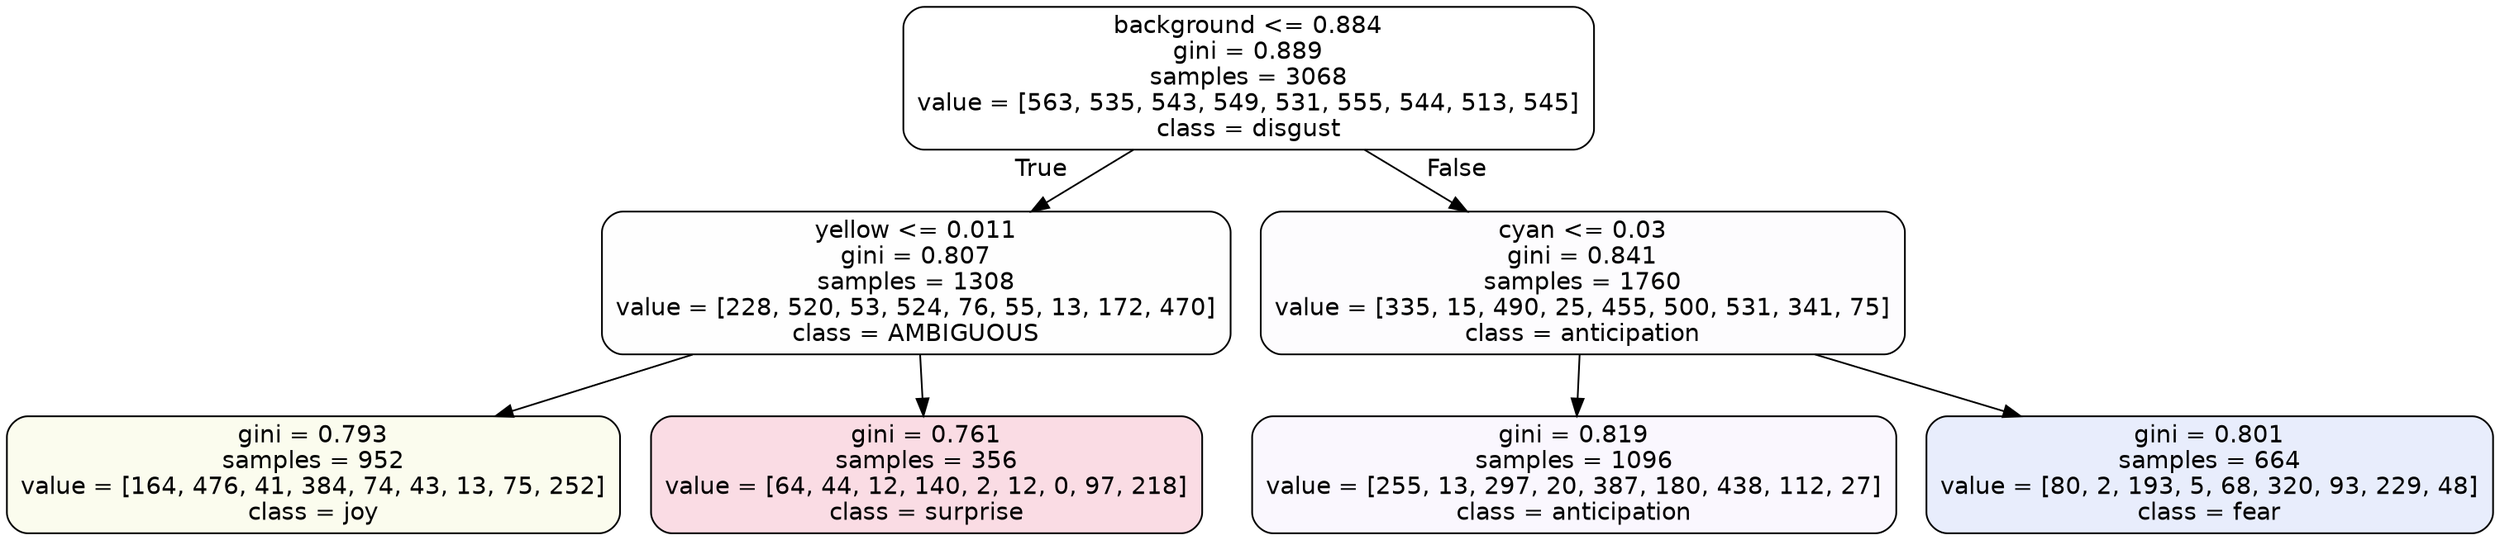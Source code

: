 digraph Tree {
node [shape=box, style="filled, rounded", color="black", fontname=helvetica] ;
edge [fontname=helvetica] ;
0 [label="background <= 0.884\ngini = 0.889\nsamples = 3068\nvalue = [563, 535, 543, 549, 531, 555, 544, 513, 545]\nclass = disgust", fillcolor="#e5813900"] ;
1 [label="yellow <= 0.011\ngini = 0.807\nsamples = 1308\nvalue = [228, 520, 53, 524, 76, 55, 13, 172, 470]\nclass = AMBIGUOUS", fillcolor="#39e58101"] ;
0 -> 1 [labeldistance=2.5, labelangle=45, headlabel="True"] ;
2 [label="gini = 0.793\nsamples = 952\nvalue = [164, 476, 41, 384, 74, 43, 13, 75, 252]\nclass = joy", fillcolor="#d7e53915"] ;
1 -> 2 ;
3 [label="gini = 0.761\nsamples = 356\nvalue = [64, 44, 12, 140, 2, 12, 0, 97, 218]\nclass = surprise", fillcolor="#e539642c"] ;
1 -> 3 ;
4 [label="cyan <= 0.03\ngini = 0.841\nsamples = 1760\nvalue = [335, 15, 490, 25, 455, 500, 531, 341, 75]\nclass = anticipation", fillcolor="#8139e503"] ;
0 -> 4 [labeldistance=2.5, labelangle=-45, headlabel="False"] ;
5 [label="gini = 0.819\nsamples = 1096\nvalue = [255, 13, 297, 20, 387, 180, 438, 112, 27]\nclass = anticipation", fillcolor="#8139e50a"] ;
4 -> 5 ;
6 [label="gini = 0.801\nsamples = 664\nvalue = [80, 2, 193, 5, 68, 320, 93, 229, 48]\nclass = fear", fillcolor="#3964e51d"] ;
4 -> 6 ;
}